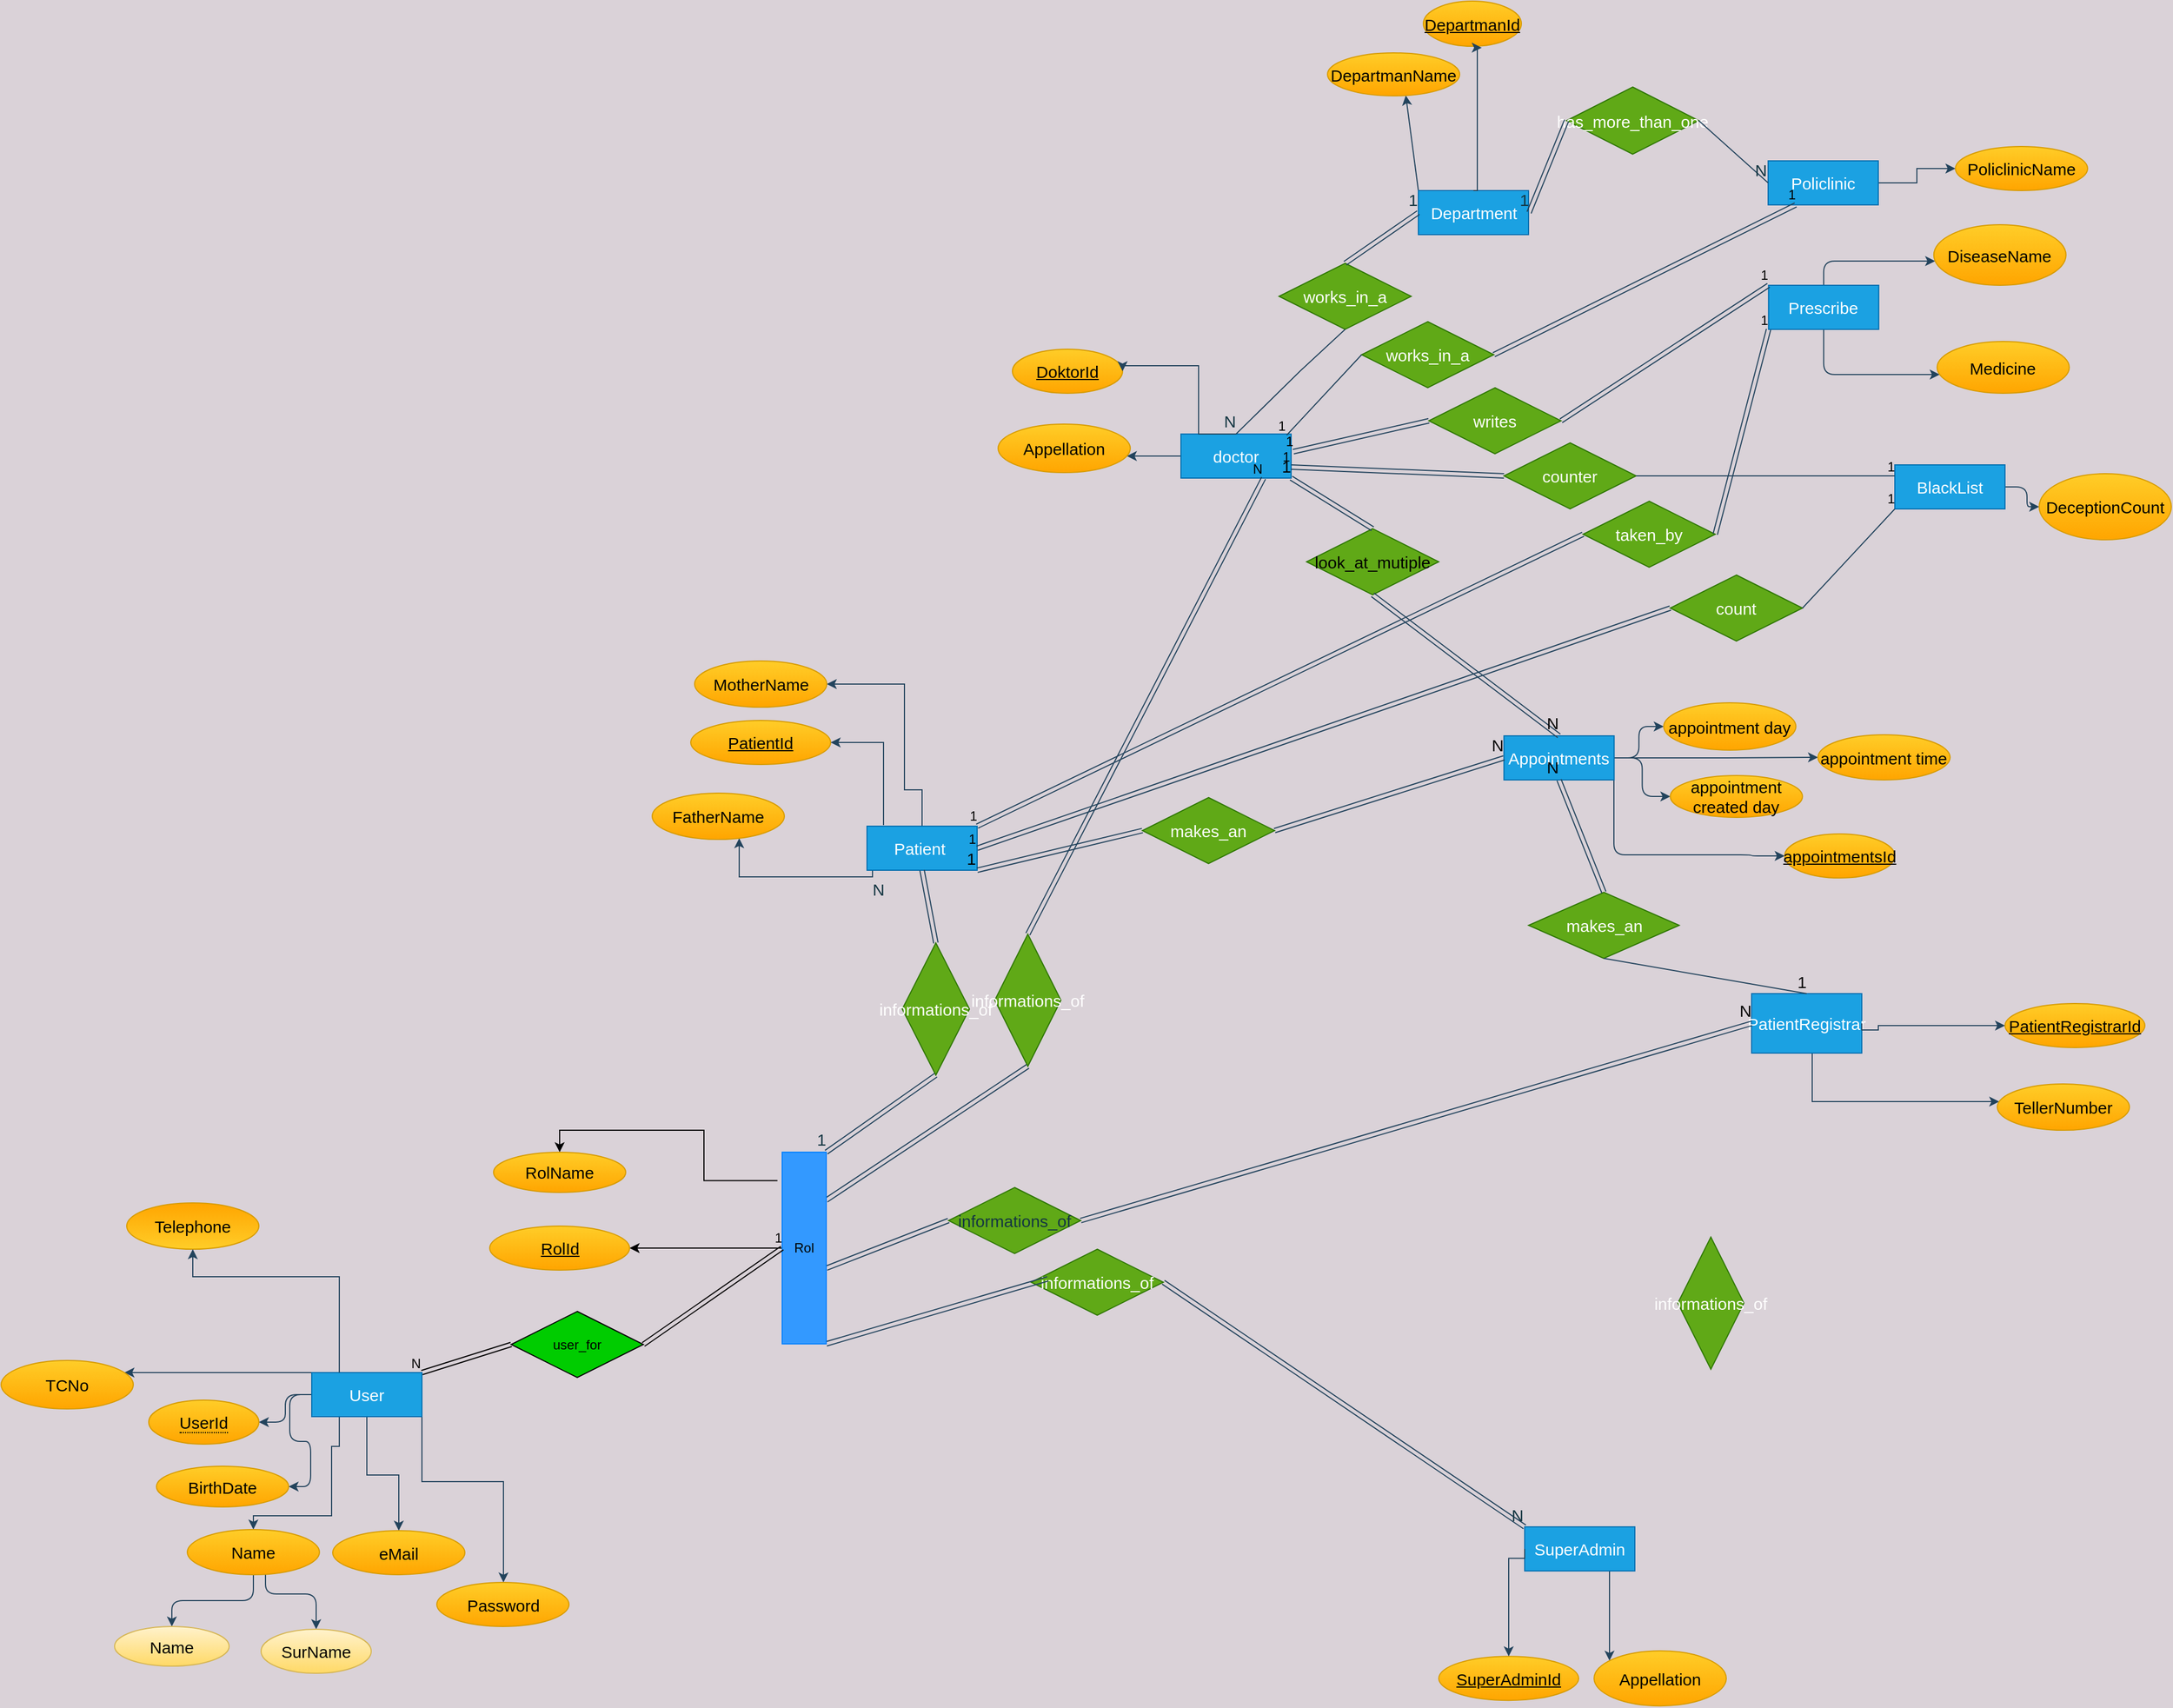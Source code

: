 <mxfile version="14.6.1" type="device" pages="3"><diagram id="uoo-feYlj71IpdQQtwXi" name="Page-1"><mxGraphModel dx="3239" dy="1972" grid="0" gridSize="10" guides="1" tooltips="1" connect="1" arrows="1" fold="1" page="1" pageScale="1" pageWidth="827" pageHeight="1169" background="#DAD2D8" math="0" shadow="0"><root><mxCell id="0"/><mxCell id="1" parent="0"/><mxCell id="DQ1K6QpYtlFkq78ERx-i-110" value="" style="edgeStyle=orthogonalEdgeStyle;rounded=0;orthogonalLoop=1;jettySize=auto;html=1;strokeColor=#23445d;fontColor=#143642;labelBackgroundColor=#DAD2D8;fontSize=15;fillColor=#bac8d3;" parent="1" source="DQ1K6QpYtlFkq78ERx-i-9" target="DQ1K6QpYtlFkq78ERx-i-109" edge="1"><mxGeometry relative="1" as="geometry"><Array as="points"><mxPoint x="172" y="83"/><mxPoint x="172" y="83"/></Array></mxGeometry></mxCell><mxCell id="DQ1K6QpYtlFkq78ERx-i-9" value="doctor" style="whiteSpace=wrap;html=1;align=center;fillColor=#1ba1e2;strokeColor=#006EAF;fontColor=#ffffff;fontSize=15;" parent="1" vertex="1"><mxGeometry x="211" y="63" width="100" height="40" as="geometry"/></mxCell><mxCell id="DQ1K6QpYtlFkq78ERx-i-42" value="" style="edgeStyle=orthogonalEdgeStyle;rounded=0;orthogonalLoop=1;jettySize=auto;html=1;strokeColor=#23445d;fontColor=#143642;labelBackgroundColor=#DAD2D8;fontSize=15;fillColor=#bac8d3;" parent="1" source="DQ1K6QpYtlFkq78ERx-i-31" target="DQ1K6QpYtlFkq78ERx-i-41" edge="1"><mxGeometry relative="1" as="geometry"><Array as="points"><mxPoint x="434" y="-262"/></Array></mxGeometry></mxCell><mxCell id="DQ1K6QpYtlFkq78ERx-i-31" value="Department" style="whiteSpace=wrap;html=1;align=center;fillColor=#1ba1e2;strokeColor=#006EAF;fontColor=#ffffff;fontSize=15;" parent="1" vertex="1"><mxGeometry x="426.5" y="-158" width="100" height="40" as="geometry"/></mxCell><mxCell id="DQ1K6QpYtlFkq78ERx-i-39" value="DoktorId" style="ellipse;whiteSpace=wrap;html=1;align=center;fontStyle=4;fillColor=#ffcd28;strokeColor=#d79b00;fontSize=15;gradientColor=#ffa500;" parent="1" vertex="1"><mxGeometry x="58" y="-14" width="100" height="40" as="geometry"/></mxCell><mxCell id="DQ1K6QpYtlFkq78ERx-i-40" value="" style="edgeStyle=orthogonalEdgeStyle;rounded=0;orthogonalLoop=1;jettySize=auto;html=1;exitX=0.5;exitY=0;exitDx=0;exitDy=0;strokeColor=#23445d;fontColor=#143642;labelBackgroundColor=#DAD2D8;entryX=1;entryY=0.5;entryDx=0;entryDy=0;fontSize=15;fillColor=#bac8d3;" parent="1" source="DQ1K6QpYtlFkq78ERx-i-9" target="DQ1K6QpYtlFkq78ERx-i-39" edge="1"><mxGeometry relative="1" as="geometry"><mxPoint x="303" y="110" as="sourcePoint"/><mxPoint x="328" y="191.504" as="targetPoint"/><Array as="points"><mxPoint x="227" y="63"/><mxPoint x="227" y="1"/></Array></mxGeometry></mxCell><mxCell id="DQ1K6QpYtlFkq78ERx-i-41" value="DepartmanName" style="ellipse;whiteSpace=wrap;html=1;fillColor=#ffcd28;strokeColor=#d79b00;fontSize=15;gradientColor=#ffa500;" parent="1" vertex="1"><mxGeometry x="344" y="-283" width="120" height="39" as="geometry"/></mxCell><mxCell id="DQ1K6QpYtlFkq78ERx-i-45" value="DepartmanId" style="ellipse;whiteSpace=wrap;html=1;align=center;fontStyle=4;fillColor=#ffcd28;strokeColor=#d79b00;fontSize=15;gradientColor=#ffa500;" parent="1" vertex="1"><mxGeometry x="431" y="-330" width="89" height="41" as="geometry"/></mxCell><mxCell id="DQ1K6QpYtlFkq78ERx-i-47" value="" style="edgeStyle=orthogonalEdgeStyle;rounded=0;orthogonalLoop=1;jettySize=auto;html=1;exitX=0.5;exitY=0;exitDx=0;exitDy=0;entryX=0.596;entryY=1.032;entryDx=0;entryDy=0;entryPerimeter=0;strokeColor=#23445d;fontColor=#143642;labelBackgroundColor=#DAD2D8;fontSize=15;fillColor=#bac8d3;" parent="1" source="DQ1K6QpYtlFkq78ERx-i-31" target="DQ1K6QpYtlFkq78ERx-i-45" edge="1"><mxGeometry relative="1" as="geometry"><mxPoint x="715.5" y="-43.0" as="sourcePoint"/><mxPoint x="715.5" y="-94" as="targetPoint"/><Array as="points"><mxPoint x="480" y="-158"/></Array></mxGeometry></mxCell><mxCell id="DQ1K6QpYtlFkq78ERx-i-54" value="" style="edgeStyle=orthogonalEdgeStyle;rounded=0;orthogonalLoop=1;jettySize=auto;html=1;strokeColor=#23445d;fontColor=#143642;labelBackgroundColor=#DAD2D8;fontSize=15;fillColor=#bac8d3;" parent="1" source="DQ1K6QpYtlFkq78ERx-i-50" target="DQ1K6QpYtlFkq78ERx-i-53" edge="1"><mxGeometry relative="1" as="geometry"/></mxCell><mxCell id="DQ1K6QpYtlFkq78ERx-i-50" value="Policlinic" style="whiteSpace=wrap;html=1;align=center;fillColor=#1ba1e2;strokeColor=#006EAF;fontColor=#ffffff;fontSize=15;" parent="1" vertex="1"><mxGeometry x="744" y="-185" width="100" height="40" as="geometry"/></mxCell><mxCell id="DQ1K6QpYtlFkq78ERx-i-53" value="PoliclinicName" style="ellipse;whiteSpace=wrap;html=1;fillColor=#ffcd28;strokeColor=#d79b00;fontSize=15;gradientColor=#ffa500;" parent="1" vertex="1"><mxGeometry x="914" y="-198" width="120" height="40" as="geometry"/></mxCell><mxCell id="DQ1K6QpYtlFkq78ERx-i-58" value="&lt;font style=&quot;vertical-align: inherit ; font-size: 15px&quot;&gt;&lt;font style=&quot;vertical-align: inherit ; font-size: 15px&quot;&gt;&lt;font style=&quot;vertical-align: inherit ; font-size: 15px&quot;&gt;&lt;font style=&quot;vertical-align: inherit ; font-size: 15px&quot;&gt;works_in_a&lt;/font&gt;&lt;/font&gt;&lt;/font&gt;&lt;/font&gt;" style="shape=rhombus;perimeter=rhombusPerimeter;whiteSpace=wrap;html=1;align=center;fillColor=#60a917;strokeColor=#2D7600;fontSize=15;fontColor=#ffffff;" parent="1" vertex="1"><mxGeometry x="300" y="-92" width="120" height="60" as="geometry"/></mxCell><mxCell id="DQ1K6QpYtlFkq78ERx-i-65" value="&lt;font style=&quot;vertical-align: inherit ; font-size: 15px&quot;&gt;&lt;font style=&quot;vertical-align: inherit ; font-size: 15px&quot;&gt;has_more_than_one&lt;/font&gt;&lt;/font&gt;" style="shape=rhombus;perimeter=rhombusPerimeter;whiteSpace=wrap;html=1;align=center;fillColor=#60a917;strokeColor=#2D7600;fontSize=15;fontColor=#ffffff;" parent="1" vertex="1"><mxGeometry x="561" y="-252" width="120" height="61" as="geometry"/></mxCell><mxCell id="DQ1K6QpYtlFkq78ERx-i-68" value="" style="shape=link;html=1;rounded=0;entryX=0;entryY=0.5;entryDx=0;entryDy=0;exitX=0.5;exitY=0;exitDx=0;exitDy=0;strokeColor=#23445d;fontColor=#143642;labelBackgroundColor=#DAD2D8;fontSize=15;fillColor=#bac8d3;" parent="1" source="DQ1K6QpYtlFkq78ERx-i-58" target="DQ1K6QpYtlFkq78ERx-i-31" edge="1"><mxGeometry relative="1" as="geometry"><mxPoint x="384" y="-108.67" as="sourcePoint"/><mxPoint x="544" y="-108.67" as="targetPoint"/><Array as="points"/></mxGeometry></mxCell><mxCell id="DQ1K6QpYtlFkq78ERx-i-69" value="1" style="resizable=0;html=1;align=right;verticalAlign=bottom;fillColor=#FAE5C7;strokeColor=#0F8B8D;fontColor=#143642;fontSize=15;" parent="DQ1K6QpYtlFkq78ERx-i-68" connectable="0" vertex="1"><mxGeometry x="1" relative="1" as="geometry"/></mxCell><mxCell id="DQ1K6QpYtlFkq78ERx-i-70" value="" style="endArrow=none;html=1;rounded=0;entryX=0.5;entryY=0;entryDx=0;entryDy=0;exitX=0.5;exitY=1;exitDx=0;exitDy=0;strokeColor=#23445d;fontColor=#143642;labelBackgroundColor=#DAD2D8;fontSize=15;fillColor=#bac8d3;" parent="1" source="DQ1K6QpYtlFkq78ERx-i-58" target="DQ1K6QpYtlFkq78ERx-i-9" edge="1"><mxGeometry relative="1" as="geometry"><mxPoint x="316" y="14.33" as="sourcePoint"/><mxPoint x="476" y="14.33" as="targetPoint"/><Array as="points"><mxPoint x="319" y="6"/></Array></mxGeometry></mxCell><mxCell id="DQ1K6QpYtlFkq78ERx-i-71" value="N" style="resizable=0;html=1;align=right;verticalAlign=bottom;fillColor=#FAE5C7;strokeColor=#0F8B8D;fontColor=#143642;fontSize=15;" parent="DQ1K6QpYtlFkq78ERx-i-70" connectable="0" vertex="1"><mxGeometry x="1" relative="1" as="geometry"/></mxCell><mxCell id="DQ1K6QpYtlFkq78ERx-i-72" value="" style="shape=link;html=1;rounded=0;exitX=0;exitY=0.5;exitDx=0;exitDy=0;strokeColor=#23445d;fontColor=#143642;labelBackgroundColor=#DAD2D8;fontSize=15;fillColor=#bac8d3;" parent="1" source="DQ1K6QpYtlFkq78ERx-i-65" edge="1"><mxGeometry relative="1" as="geometry"><mxPoint x="542" y="89" as="sourcePoint"/><mxPoint x="527" y="-138" as="targetPoint"/><Array as="points"/></mxGeometry></mxCell><mxCell id="DQ1K6QpYtlFkq78ERx-i-73" value="1" style="resizable=0;html=1;align=right;verticalAlign=bottom;fillColor=#FAE5C7;strokeColor=#0F8B8D;fontColor=#143642;fontSize=15;" parent="DQ1K6QpYtlFkq78ERx-i-72" connectable="0" vertex="1"><mxGeometry x="1" relative="1" as="geometry"/></mxCell><mxCell id="DQ1K6QpYtlFkq78ERx-i-74" value="" style="endArrow=none;html=1;rounded=0;entryX=0;entryY=0.5;entryDx=0;entryDy=0;exitX=1;exitY=0.5;exitDx=0;exitDy=0;strokeColor=#23445d;fontColor=#143642;labelBackgroundColor=#DAD2D8;fontSize=15;fillColor=#bac8d3;" parent="1" source="DQ1K6QpYtlFkq78ERx-i-65" target="DQ1K6QpYtlFkq78ERx-i-50" edge="1"><mxGeometry relative="1" as="geometry"><mxPoint x="911" y="-77" as="sourcePoint"/><mxPoint x="271" y="73.0" as="targetPoint"/><Array as="points"/></mxGeometry></mxCell><mxCell id="DQ1K6QpYtlFkq78ERx-i-75" value="N" style="resizable=0;html=1;align=right;verticalAlign=bottom;fillColor=#FAE5C7;strokeColor=#0F8B8D;fontColor=#143642;fontSize=15;" parent="DQ1K6QpYtlFkq78ERx-i-74" connectable="0" vertex="1"><mxGeometry x="1" relative="1" as="geometry"/></mxCell><mxCell id="DQ1K6QpYtlFkq78ERx-i-109" value="Appellation" style="ellipse;whiteSpace=wrap;html=1;fillColor=#ffcd28;strokeColor=#d79b00;fontSize=15;gradientColor=#ffa500;" parent="1" vertex="1"><mxGeometry x="45" y="54" width="120" height="44" as="geometry"/></mxCell><mxCell id="DQ1K6QpYtlFkq78ERx-i-163" value="" style="edgeStyle=orthogonalEdgeStyle;rounded=0;orthogonalLoop=1;jettySize=auto;html=1;strokeColor=#23445d;fontColor=#143642;labelBackgroundColor=#DAD2D8;fontSize=15;fillColor=#bac8d3;" parent="1" source="DQ1K6QpYtlFkq78ERx-i-167" target="DQ1K6QpYtlFkq78ERx-i-174" edge="1"><mxGeometry relative="1" as="geometry"><Array as="points"><mxPoint x="784" y="669"/></Array></mxGeometry></mxCell><mxCell id="DQ1K6QpYtlFkq78ERx-i-167" value="&lt;font style=&quot;vertical-align: inherit; font-size: 15px;&quot;&gt;&lt;font style=&quot;vertical-align: inherit; font-size: 15px;&quot;&gt;PatientRegistrar&lt;/font&gt;&lt;/font&gt;" style="whiteSpace=wrap;html=1;align=center;fillColor=#1ba1e2;strokeColor=#006EAF;fontColor=#ffffff;fontSize=15;" parent="1" vertex="1"><mxGeometry x="729" y="571" width="100" height="54" as="geometry"/></mxCell><mxCell id="DQ1K6QpYtlFkq78ERx-i-174" value="TellerNumber" style="ellipse;whiteSpace=wrap;html=1;fillColor=#ffcd28;strokeColor=#d79b00;fontSize=15;gradientColor=#ffa500;" parent="1" vertex="1"><mxGeometry x="952" y="653" width="120" height="42" as="geometry"/></mxCell><mxCell id="DQ1K6QpYtlFkq78ERx-i-177" value="&lt;font style=&quot;vertical-align: inherit; font-size: 15px;&quot;&gt;&lt;font style=&quot;vertical-align: inherit; font-size: 15px;&quot;&gt;PatientRegistrarId&lt;/font&gt;&lt;/font&gt;" style="ellipse;whiteSpace=wrap;html=1;align=center;fontStyle=4;fillColor=#ffcd28;strokeColor=#d79b00;fontSize=15;gradientColor=#ffa500;" parent="1" vertex="1"><mxGeometry x="959" y="580" width="127" height="40" as="geometry"/></mxCell><mxCell id="DQ1K6QpYtlFkq78ERx-i-205" value="" style="edgeStyle=orthogonalEdgeStyle;rounded=0;orthogonalLoop=1;jettySize=auto;html=1;exitX=0.25;exitY=1;exitDx=0;exitDy=0;strokeColor=#23445d;fontColor=#143642;labelBackgroundColor=#DAD2D8;fontSize=15;fillColor=#bac8d3;" parent="1" source="DQ1K6QpYtlFkq78ERx-i-226" target="DQ1K6QpYtlFkq78ERx-i-214" edge="1"><mxGeometry relative="1" as="geometry"><Array as="points"><mxPoint x="-553" y="982"/><mxPoint x="-560" y="982"/><mxPoint x="-560" y="1045"/></Array></mxGeometry></mxCell><mxCell id="DQ1K6QpYtlFkq78ERx-i-206" value="" style="edgeStyle=orthogonalEdgeStyle;rounded=0;orthogonalLoop=1;jettySize=auto;html=1;strokeColor=#23445d;fontColor=#143642;labelBackgroundColor=#DAD2D8;exitX=0;exitY=0;exitDx=0;exitDy=0;fontSize=15;fillColor=#bac8d3;" parent="1" source="DQ1K6QpYtlFkq78ERx-i-226" target="DQ1K6QpYtlFkq78ERx-i-217" edge="1"><mxGeometry relative="1" as="geometry"><Array as="points"><mxPoint x="-647" y="915"/><mxPoint x="-647" y="915"/></Array></mxGeometry></mxCell><mxCell id="DQ1K6QpYtlFkq78ERx-i-208" value="" style="edgeStyle=orthogonalEdgeStyle;rounded=0;orthogonalLoop=1;jettySize=auto;html=1;exitX=0.5;exitY=1;exitDx=0;exitDy=0;strokeColor=#23445d;fontColor=#143642;labelBackgroundColor=#DAD2D8;fontSize=15;fillColor=#bac8d3;" parent="1" source="DQ1K6QpYtlFkq78ERx-i-226" target="DQ1K6QpYtlFkq78ERx-i-219" edge="1"><mxGeometry relative="1" as="geometry"><Array as="points"><mxPoint x="-528" y="1008"/><mxPoint x="-499" y="1008"/></Array></mxGeometry></mxCell><mxCell id="DQ1K6QpYtlFkq78ERx-i-209" value="" style="edgeStyle=orthogonalEdgeStyle;rounded=0;orthogonalLoop=1;jettySize=auto;html=1;exitX=1;exitY=1;exitDx=0;exitDy=0;strokeColor=#23445d;fontColor=#143642;labelBackgroundColor=#DAD2D8;fontSize=15;fillColor=#bac8d3;" parent="1" source="DQ1K6QpYtlFkq78ERx-i-226" target="DQ1K6QpYtlFkq78ERx-i-220" edge="1"><mxGeometry relative="1" as="geometry"><Array as="points"><mxPoint x="-478" y="1014"/><mxPoint x="-404" y="1014"/></Array></mxGeometry></mxCell><mxCell id="DQ1K6QpYtlFkq78ERx-i-210" value="" style="edgeStyle=orthogonalEdgeStyle;rounded=0;orthogonalLoop=1;jettySize=auto;html=1;strokeColor=#23445d;fontColor=#143642;labelBackgroundColor=#DAD2D8;fontSize=15;fillColor=#bac8d3;" parent="1" source="DQ1K6QpYtlFkq78ERx-i-211" target="DQ1K6QpYtlFkq78ERx-i-223" edge="1"><mxGeometry relative="1" as="geometry"><Array as="points"><mxPoint x="600" y="1114.08"/><mxPoint x="600" y="1114.08"/></Array></mxGeometry></mxCell><mxCell id="DQ1K6QpYtlFkq78ERx-i-211" value="&lt;span style=&quot;font-size: 15px;&quot;&gt;SuperAdmin&lt;/span&gt;" style="whiteSpace=wrap;html=1;align=center;fillColor=#1ba1e2;strokeColor=#006EAF;fontColor=#ffffff;fontSize=15;" parent="1" vertex="1"><mxGeometry x="523" y="1055.08" width="100" height="40" as="geometry"/></mxCell><mxCell id="DQ1K6QpYtlFkq78ERx-i-272" value="" style="edgeStyle=orthogonalEdgeStyle;curved=0;rounded=1;sketch=0;orthogonalLoop=1;jettySize=auto;html=1;fontColor=#143642;strokeColor=#23445d;fillColor=#bac8d3;fontSize=15;" parent="1" source="DQ1K6QpYtlFkq78ERx-i-214" target="DQ1K6QpYtlFkq78ERx-i-271" edge="1"><mxGeometry relative="1" as="geometry"/></mxCell><mxCell id="DQ1K6QpYtlFkq78ERx-i-274" value="" style="edgeStyle=orthogonalEdgeStyle;curved=0;rounded=1;sketch=0;orthogonalLoop=1;jettySize=auto;html=1;fontColor=#143642;strokeColor=#23445d;fillColor=#bac8d3;entryX=0.5;entryY=0;entryDx=0;entryDy=0;fontSize=15;" parent="1" source="DQ1K6QpYtlFkq78ERx-i-214" target="DQ1K6QpYtlFkq78ERx-i-275" edge="1"><mxGeometry relative="1" as="geometry"><mxPoint x="-564" y="1157.5" as="targetPoint"/><Array as="points"><mxPoint x="-620" y="1116"/><mxPoint x="-574" y="1116"/><mxPoint x="-574" y="1140"/></Array></mxGeometry></mxCell><mxCell id="DQ1K6QpYtlFkq78ERx-i-214" value="&lt;font style=&quot;vertical-align: inherit; font-size: 15px;&quot;&gt;&lt;font style=&quot;vertical-align: inherit; font-size: 15px;&quot;&gt;Name&lt;/font&gt;&lt;/font&gt;" style="ellipse;whiteSpace=wrap;html=1;fillColor=#ffcd28;strokeColor=#d79b00;fontSize=15;gradientColor=#ffa500;" parent="1" vertex="1"><mxGeometry x="-691" y="1057.5" width="120" height="41" as="geometry"/></mxCell><mxCell id="DQ1K6QpYtlFkq78ERx-i-217" value="&lt;font style=&quot;vertical-align: inherit; font-size: 15px;&quot;&gt;&lt;font style=&quot;vertical-align: inherit; font-size: 15px;&quot;&gt;TCNo&lt;/font&gt;&lt;/font&gt;" style="ellipse;whiteSpace=wrap;html=1;fillColor=#ffcd28;strokeColor=#d79b00;fontSize=15;gradientColor=#ffa500;" parent="1" vertex="1"><mxGeometry x="-860" y="904" width="120" height="44" as="geometry"/></mxCell><mxCell id="DQ1K6QpYtlFkq78ERx-i-219" value="&lt;font style=&quot;vertical-align: inherit; font-size: 15px;&quot;&gt;&lt;font style=&quot;vertical-align: inherit; font-size: 15px;&quot;&gt;eMail&lt;/font&gt;&lt;/font&gt;" style="ellipse;whiteSpace=wrap;html=1;fillColor=#ffcd28;strokeColor=#d79b00;fontSize=15;gradientColor=#ffa500;" parent="1" vertex="1"><mxGeometry x="-559" y="1058.5" width="120" height="40" as="geometry"/></mxCell><mxCell id="DQ1K6QpYtlFkq78ERx-i-220" value="&lt;font style=&quot;vertical-align: inherit; font-size: 15px;&quot;&gt;&lt;font style=&quot;vertical-align: inherit; font-size: 15px;&quot;&gt;&lt;font style=&quot;vertical-align: inherit; font-size: 15px;&quot;&gt;&lt;font style=&quot;vertical-align: inherit; font-size: 15px;&quot;&gt;Password&lt;/font&gt;&lt;/font&gt;&lt;/font&gt;&lt;/font&gt;" style="ellipse;whiteSpace=wrap;html=1;fillColor=#ffcd28;strokeColor=#d79b00;fontSize=15;gradientColor=#ffa500;" parent="1" vertex="1"><mxGeometry x="-464.5" y="1105.5" width="120" height="40" as="geometry"/></mxCell><mxCell id="DQ1K6QpYtlFkq78ERx-i-221" value="&lt;font style=&quot;vertical-align: inherit; font-size: 15px;&quot;&gt;&lt;font style=&quot;vertical-align: inherit; font-size: 15px;&quot;&gt;SuperAdminId&lt;/font&gt;&lt;/font&gt;" style="ellipse;whiteSpace=wrap;html=1;align=center;fontStyle=4;fillColor=#ffcd28;strokeColor=#d79b00;fontSize=15;gradientColor=#ffa500;" parent="1" vertex="1"><mxGeometry x="445" y="1172.58" width="127" height="40" as="geometry"/></mxCell><mxCell id="DQ1K6QpYtlFkq78ERx-i-222" value="" style="edgeStyle=orthogonalEdgeStyle;rounded=0;orthogonalLoop=1;jettySize=auto;html=1;entryX=0.5;entryY=0;entryDx=0;entryDy=0;exitX=0;exitY=0.5;exitDx=0;exitDy=0;strokeColor=#23445d;fontColor=#143642;labelBackgroundColor=#DAD2D8;fontSize=15;fillColor=#bac8d3;" parent="1" source="DQ1K6QpYtlFkq78ERx-i-211" target="DQ1K6QpYtlFkq78ERx-i-221" edge="1"><mxGeometry relative="1" as="geometry"><mxPoint x="621" y="683.08" as="sourcePoint"/><mxPoint x="621" y="730.08" as="targetPoint"/><Array as="points"><mxPoint x="509" y="1083.58"/></Array></mxGeometry></mxCell><mxCell id="DQ1K6QpYtlFkq78ERx-i-223" value="Appellation" style="ellipse;whiteSpace=wrap;html=1;fillColor=#ffcd28;strokeColor=#d79b00;fontSize=15;gradientColor=#ffa500;" parent="1" vertex="1"><mxGeometry x="586" y="1167.58" width="120" height="50" as="geometry"/></mxCell><mxCell id="DQ1K6QpYtlFkq78ERx-i-188" value="" style="edgeStyle=orthogonalEdgeStyle;rounded=0;orthogonalLoop=1;jettySize=auto;html=1;exitX=0.5;exitY=0;exitDx=0;exitDy=0;strokeColor=#23445d;fontColor=#143642;labelBackgroundColor=#DAD2D8;fontSize=15;fillColor=#bac8d3;" parent="1" source="DQ1K6QpYtlFkq78ERx-i-192" target="DQ1K6QpYtlFkq78ERx-i-199" edge="1"><mxGeometry relative="1" as="geometry"><Array as="points"><mxPoint x="-24" y="386"/><mxPoint x="-40" y="386"/></Array></mxGeometry></mxCell><mxCell id="DQ1K6QpYtlFkq78ERx-i-191" value="" style="edgeStyle=orthogonalEdgeStyle;rounded=0;orthogonalLoop=1;jettySize=auto;html=1;strokeColor=#23445d;fontColor=#143642;labelBackgroundColor=#DAD2D8;fontSize=15;fillColor=#bac8d3;" parent="1" source="DQ1K6QpYtlFkq78ERx-i-192" target="DQ1K6QpYtlFkq78ERx-i-204" edge="1"><mxGeometry relative="1" as="geometry"><Array as="points"><mxPoint x="-69" y="465"/><mxPoint x="-190" y="465"/></Array></mxGeometry></mxCell><mxCell id="DQ1K6QpYtlFkq78ERx-i-192" value="&lt;font style=&quot;vertical-align: inherit; font-size: 15px;&quot;&gt;&lt;font style=&quot;vertical-align: inherit; font-size: 15px;&quot;&gt;Patient&amp;nbsp;&lt;/font&gt;&lt;/font&gt;" style="whiteSpace=wrap;html=1;align=center;fillColor=#1ba1e2;strokeColor=#006EAF;fontColor=#ffffff;fontSize=15;" parent="1" vertex="1"><mxGeometry x="-74" y="419" width="100" height="40" as="geometry"/></mxCell><mxCell id="DQ1K6QpYtlFkq78ERx-i-199" value="&lt;font style=&quot;vertical-align: inherit ; font-size: 15px&quot;&gt;&lt;font style=&quot;vertical-align: inherit ; font-size: 15px&quot;&gt;MotherName&lt;/font&gt;&lt;/font&gt;" style="ellipse;whiteSpace=wrap;html=1;fillColor=#ffcd28;strokeColor=#d79b00;fontSize=15;gradientColor=#ffa500;" parent="1" vertex="1"><mxGeometry x="-230.5" y="269" width="120" height="42" as="geometry"/></mxCell><mxCell id="DQ1K6QpYtlFkq78ERx-i-202" value="&lt;font style=&quot;vertical-align: inherit; font-size: 15px;&quot;&gt;&lt;font style=&quot;vertical-align: inherit; font-size: 15px;&quot;&gt;PatientId&lt;/font&gt;&lt;/font&gt;" style="ellipse;whiteSpace=wrap;html=1;align=center;fontStyle=4;fillColor=#ffcd28;strokeColor=#d79b00;fontSize=15;gradientColor=#ffa500;" parent="1" vertex="1"><mxGeometry x="-234" y="323" width="127" height="40" as="geometry"/></mxCell><mxCell id="DQ1K6QpYtlFkq78ERx-i-204" value="FatherName" style="ellipse;whiteSpace=wrap;html=1;fillColor=#ffcd28;strokeColor=#d79b00;fontSize=15;gradientColor=#ffa500;" parent="1" vertex="1"><mxGeometry x="-269" y="389" width="120" height="42" as="geometry"/></mxCell><mxCell id="DQ1K6QpYtlFkq78ERx-i-228" value="" style="edgeStyle=orthogonalEdgeStyle;curved=0;rounded=1;sketch=0;orthogonalLoop=1;jettySize=auto;html=1;strokeColor=#23445d;fontColor=#143642;labelBackgroundColor=#DAD2D8;entryX=1;entryY=0.5;entryDx=0;entryDy=0;fontSize=15;fillColor=#bac8d3;" parent="1" source="DQ1K6QpYtlFkq78ERx-i-226" target="DQ1K6QpYtlFkq78ERx-i-227" edge="1"><mxGeometry relative="1" as="geometry"/></mxCell><mxCell id="DQ1K6QpYtlFkq78ERx-i-232" value="" style="edgeStyle=orthogonalEdgeStyle;curved=0;rounded=1;sketch=0;orthogonalLoop=1;jettySize=auto;html=1;entryX=1;entryY=0.5;entryDx=0;entryDy=0;strokeColor=#23445d;fontColor=#143642;labelBackgroundColor=#DAD2D8;fontSize=15;fillColor=#bac8d3;" parent="1" source="DQ1K6QpYtlFkq78ERx-i-226" target="DQ1K6QpYtlFkq78ERx-i-231" edge="1"><mxGeometry relative="1" as="geometry"><Array as="points"/></mxGeometry></mxCell><mxCell id="DQ1K6QpYtlFkq78ERx-i-226" value="User" style="whiteSpace=wrap;html=1;align=center;rounded=0;sketch=0;fillColor=#1ba1e2;strokeColor=#006EAF;fontColor=#ffffff;fontSize=15;" parent="1" vertex="1"><mxGeometry x="-578.01" y="915" width="100" height="40" as="geometry"/></mxCell><mxCell id="DQ1K6QpYtlFkq78ERx-i-227" value="BirthDate" style="ellipse;whiteSpace=wrap;html=1;rounded=0;sketch=0;fillColor=#ffcd28;strokeColor=#d79b00;fontSize=15;gradientColor=#ffa500;" parent="1" vertex="1"><mxGeometry x="-719" y="1000" width="120" height="37" as="geometry"/></mxCell><mxCell id="DQ1K6QpYtlFkq78ERx-i-231" value="&lt;span style=&quot;border-bottom: 1px dotted; font-size: 15px;&quot;&gt;UserId&lt;/span&gt;" style="ellipse;whiteSpace=wrap;html=1;align=center;rounded=0;sketch=0;fillColor=#ffcd28;strokeColor=#d79b00;fontSize=15;gradientColor=#ffa500;" parent="1" vertex="1"><mxGeometry x="-726" y="940" width="100" height="40" as="geometry"/></mxCell><mxCell id="DQ1K6QpYtlFkq78ERx-i-235" value="" style="edgeStyle=orthogonalEdgeStyle;rounded=0;orthogonalLoop=1;jettySize=auto;html=1;entryX=1;entryY=0.5;entryDx=0;entryDy=0;strokeColor=#23445d;fontColor=#143642;labelBackgroundColor=#DAD2D8;fontSize=15;fillColor=#bac8d3;" parent="1" target="DQ1K6QpYtlFkq78ERx-i-202" edge="1"><mxGeometry relative="1" as="geometry"><Array as="points"><mxPoint x="-59" y="343"/></Array><mxPoint x="-59" y="418" as="sourcePoint"/><mxPoint x="-180.0" y="537" as="targetPoint"/></mxGeometry></mxCell><mxCell id="DQ1K6QpYtlFkq78ERx-i-241" value="informations_of" style="shape=rhombus;perimeter=rhombusPerimeter;whiteSpace=wrap;html=1;align=center;rounded=0;sketch=0;fillColor=#60a917;strokeColor=#2D7600;fontSize=15;fontColor=#ffffff;direction=south;" parent="1" vertex="1"><mxGeometry x="-42.0" y="525" width="61" height="120" as="geometry"/></mxCell><mxCell id="DQ1K6QpYtlFkq78ERx-i-242" value="" style="shape=link;html=1;rounded=0;exitX=0;exitY=0.5;exitDx=0;exitDy=0;strokeColor=#23445d;fontColor=#143642;labelBackgroundColor=#DAD2D8;entryX=0.5;entryY=1;entryDx=0;entryDy=0;fontSize=15;fillColor=#bac8d3;" parent="1" source="DQ1K6QpYtlFkq78ERx-i-241" target="DQ1K6QpYtlFkq78ERx-i-192" edge="1"><mxGeometry relative="1" as="geometry"><mxPoint x="425" y="693" as="sourcePoint"/><mxPoint x="-33" y="486" as="targetPoint"/></mxGeometry></mxCell><mxCell id="DQ1K6QpYtlFkq78ERx-i-243" value="N" style="resizable=0;html=1;align=right;verticalAlign=bottom;fillColor=#FAE5C7;strokeColor=#0F8B8D;fontColor=#143642;fontSize=15;" parent="DQ1K6QpYtlFkq78ERx-i-242" connectable="0" vertex="1"><mxGeometry x="1" relative="1" as="geometry"><mxPoint x="-34" y="28" as="offset"/></mxGeometry></mxCell><mxCell id="DQ1K6QpYtlFkq78ERx-i-244" value="" style="shape=link;html=1;rounded=0;exitX=1;exitY=0.5;exitDx=0;exitDy=0;strokeColor=#23445d;fontColor=#143642;labelBackgroundColor=#DAD2D8;fontSize=15;fillColor=#bac8d3;entryX=0;entryY=0;entryDx=0;entryDy=0;" parent="1" source="DQ1K6QpYtlFkq78ERx-i-241" target="86t9MgJWd1c_ZtYZZeme-1" edge="1"><mxGeometry relative="1" as="geometry"><mxPoint x="262" y="553" as="sourcePoint"/><mxPoint x="-183" y="698" as="targetPoint"/></mxGeometry></mxCell><mxCell id="DQ1K6QpYtlFkq78ERx-i-245" value="1" style="resizable=0;html=1;align=right;verticalAlign=bottom;fillColor=#FAE5C7;strokeColor=#0F8B8D;fontColor=#143642;fontSize=15;" parent="DQ1K6QpYtlFkq78ERx-i-244" connectable="0" vertex="1"><mxGeometry x="1" relative="1" as="geometry"/></mxCell><mxCell id="DQ1K6QpYtlFkq78ERx-i-246" value="informations_of" style="shape=rhombus;perimeter=rhombusPerimeter;whiteSpace=wrap;html=1;align=center;rounded=0;sketch=0;fillColor=#60a917;strokeColor=#2D7600;fontSize=15;fontColor=#ffffff;" parent="1" vertex="1"><mxGeometry x="75" y="803" width="120" height="60" as="geometry"/></mxCell><mxCell id="DQ1K6QpYtlFkq78ERx-i-247" value="" style="shape=link;html=1;rounded=0;strokeColor=#23445d;fontColor=#143642;labelBackgroundColor=#DAD2D8;fontSize=15;fillColor=#bac8d3;exitX=0.126;exitY=0.449;exitDx=0;exitDy=0;exitPerimeter=0;entryX=1;entryY=0;entryDx=0;entryDy=0;" parent="1" source="DQ1K6QpYtlFkq78ERx-i-246" target="86t9MgJWd1c_ZtYZZeme-1" edge="1"><mxGeometry relative="1" as="geometry"><mxPoint x="336" y="741" as="sourcePoint"/><mxPoint x="-2" y="767" as="targetPoint"/></mxGeometry></mxCell><mxCell id="DQ1K6QpYtlFkq78ERx-i-248" value="1" style="resizable=0;html=1;align=right;verticalAlign=bottom;fillColor=#FAE5C7;strokeColor=#0F8B8D;fontColor=#143642;fontSize=15;" parent="DQ1K6QpYtlFkq78ERx-i-247" connectable="0" vertex="1"><mxGeometry x="1" relative="1" as="geometry"/></mxCell><mxCell id="DQ1K6QpYtlFkq78ERx-i-249" value="" style="shape=link;html=1;rounded=0;entryX=0;entryY=0;entryDx=0;entryDy=0;exitX=1;exitY=0.5;exitDx=0;exitDy=0;strokeColor=#23445d;fontColor=#143642;labelBackgroundColor=#DAD2D8;fontSize=15;fillColor=#bac8d3;" parent="1" source="DQ1K6QpYtlFkq78ERx-i-246" target="DQ1K6QpYtlFkq78ERx-i-211" edge="1"><mxGeometry relative="1" as="geometry"><mxPoint x="60" y="892" as="sourcePoint"/><mxPoint x="220" y="892" as="targetPoint"/></mxGeometry></mxCell><mxCell id="DQ1K6QpYtlFkq78ERx-i-250" value="N" style="resizable=0;html=1;align=right;verticalAlign=bottom;fillColor=#FAE5C7;strokeColor=#0F8B8D;fontColor=#143642;fontSize=15;" parent="DQ1K6QpYtlFkq78ERx-i-249" connectable="0" vertex="1"><mxGeometry x="1" relative="1" as="geometry"/></mxCell><mxCell id="DQ1K6QpYtlFkq78ERx-i-252" value="&lt;span style=&quot;color: rgb(20 , 54 , 66)&quot;&gt;informations_of&lt;/span&gt;" style="shape=rhombus;perimeter=rhombusPerimeter;whiteSpace=wrap;html=1;align=center;rounded=0;sketch=0;strokeColor=#2D7600;fillColor=#60a917;fontSize=15;fontColor=#ffffff;" parent="1" vertex="1"><mxGeometry y="747" width="120" height="60" as="geometry"/></mxCell><mxCell id="DQ1K6QpYtlFkq78ERx-i-253" value="" style="shape=link;html=1;rounded=0;fontColor=#143642;strokeColor=#23445d;fillColor=#bac8d3;entryX=0;entryY=0.5;entryDx=0;entryDy=0;exitX=1;exitY=0.5;exitDx=0;exitDy=0;fontSize=15;" parent="1" source="DQ1K6QpYtlFkq78ERx-i-252" target="DQ1K6QpYtlFkq78ERx-i-167" edge="1"><mxGeometry relative="1" as="geometry"><mxPoint x="665" y="501" as="sourcePoint"/><mxPoint x="825" y="501" as="targetPoint"/></mxGeometry></mxCell><mxCell id="DQ1K6QpYtlFkq78ERx-i-254" value="N" style="resizable=0;html=1;align=right;verticalAlign=bottom;fontSize=15;" parent="DQ1K6QpYtlFkq78ERx-i-253" connectable="0" vertex="1"><mxGeometry x="1" relative="1" as="geometry"/></mxCell><mxCell id="DQ1K6QpYtlFkq78ERx-i-255" value="" style="shape=link;html=1;rounded=0;fontColor=#143642;strokeColor=#23445d;fillColor=#bac8d3;exitX=0;exitY=0.5;exitDx=0;exitDy=0;fontSize=15;entryX=0.605;entryY=-0.004;entryDx=0;entryDy=0;entryPerimeter=0;" parent="1" source="DQ1K6QpYtlFkq78ERx-i-252" target="86t9MgJWd1c_ZtYZZeme-1" edge="1"><mxGeometry relative="1" as="geometry"><mxPoint x="470" y="685" as="sourcePoint"/><mxPoint x="-97" y="755" as="targetPoint"/></mxGeometry></mxCell><mxCell id="DQ1K6QpYtlFkq78ERx-i-256" value="1" style="resizable=0;html=1;align=right;verticalAlign=bottom;fontSize=15;" parent="DQ1K6QpYtlFkq78ERx-i-255" connectable="0" vertex="1"><mxGeometry x="1" relative="1" as="geometry"/></mxCell><mxCell id="DQ1K6QpYtlFkq78ERx-i-262" value="" style="edgeStyle=orthogonalEdgeStyle;curved=0;rounded=1;sketch=0;orthogonalLoop=1;jettySize=auto;html=1;fontColor=#143642;strokeColor=#23445d;fillColor=#bac8d3;fontSize=15;" parent="1" source="DQ1K6QpYtlFkq78ERx-i-258" target="DQ1K6QpYtlFkq78ERx-i-261" edge="1"><mxGeometry relative="1" as="geometry"/></mxCell><mxCell id="DQ1K6QpYtlFkq78ERx-i-264" value="" style="edgeStyle=orthogonalEdgeStyle;curved=0;rounded=1;sketch=0;orthogonalLoop=1;jettySize=auto;html=1;fontColor=#143642;strokeColor=#23445d;fillColor=#bac8d3;fontSize=15;" parent="1" source="DQ1K6QpYtlFkq78ERx-i-258" target="DQ1K6QpYtlFkq78ERx-i-263" edge="1"><mxGeometry relative="1" as="geometry"/></mxCell><mxCell id="DQ1K6QpYtlFkq78ERx-i-266" value="" style="edgeStyle=orthogonalEdgeStyle;curved=0;rounded=1;sketch=0;orthogonalLoop=1;jettySize=auto;html=1;fontColor=#143642;strokeColor=#23445d;fillColor=#bac8d3;entryX=0;entryY=0.5;entryDx=0;entryDy=0;fontSize=15;" parent="1" source="DQ1K6QpYtlFkq78ERx-i-258" target="DQ1K6QpYtlFkq78ERx-i-265" edge="1"><mxGeometry relative="1" as="geometry"/></mxCell><mxCell id="DQ1K6QpYtlFkq78ERx-i-268" value="" style="edgeStyle=orthogonalEdgeStyle;curved=0;rounded=1;sketch=0;orthogonalLoop=1;jettySize=auto;html=1;fontColor=#143642;strokeColor=#23445d;fillColor=#bac8d3;entryX=0;entryY=0.5;entryDx=0;entryDy=0;fontSize=15;" parent="1" source="DQ1K6QpYtlFkq78ERx-i-258" target="86t9MgJWd1c_ZtYZZeme-26" edge="1"><mxGeometry relative="1" as="geometry"><mxPoint x="729.0" y="450" as="targetPoint"/><Array as="points"><mxPoint x="604" y="445"/><mxPoint x="729" y="445"/></Array></mxGeometry></mxCell><mxCell id="DQ1K6QpYtlFkq78ERx-i-258" value="Appointments" style="whiteSpace=wrap;html=1;align=center;rounded=0;sketch=0;strokeColor=#006EAF;fillColor=#1ba1e2;fontSize=15;fontColor=#ffffff;" parent="1" vertex="1"><mxGeometry x="504.2" y="337" width="100" height="40" as="geometry"/></mxCell><mxCell id="DQ1K6QpYtlFkq78ERx-i-261" value="appointment time" style="ellipse;whiteSpace=wrap;html=1;rounded=0;strokeColor=#d79b00;fillColor=#ffcd28;sketch=0;fontSize=15;gradientColor=#ffa500;" parent="1" vertex="1"><mxGeometry x="789.2" y="336" width="120" height="41" as="geometry"/></mxCell><mxCell id="DQ1K6QpYtlFkq78ERx-i-263" value="appointment day" style="ellipse;whiteSpace=wrap;html=1;rounded=0;strokeColor=#d79b00;fillColor=#ffcd28;sketch=0;fontSize=15;gradientColor=#ffa500;" parent="1" vertex="1"><mxGeometry x="649.2" y="307" width="120" height="43" as="geometry"/></mxCell><mxCell id="DQ1K6QpYtlFkq78ERx-i-265" value="appointment created day" style="ellipse;whiteSpace=wrap;html=1;rounded=0;strokeColor=#d79b00;fillColor=#ffcd28;sketch=0;fontSize=15;gradientColor=#ffa500;" parent="1" vertex="1"><mxGeometry x="655.2" y="373" width="120" height="38" as="geometry"/></mxCell><mxCell id="DQ1K6QpYtlFkq78ERx-i-269" value="makes_an" style="shape=rhombus;perimeter=rhombusPerimeter;whiteSpace=wrap;html=1;align=center;rounded=0;sketch=0;strokeColor=#2D7600;fillColor=#60a917;fontSize=15;fontColor=#ffffff;" parent="1" vertex="1"><mxGeometry x="176" y="393" width="120" height="60" as="geometry"/></mxCell><mxCell id="DQ1K6QpYtlFkq78ERx-i-271" value="Name" style="ellipse;whiteSpace=wrap;html=1;strokeColor=#d6b656;fillColor=#fff2cc;fontSize=15;gradientColor=#ffd966;" parent="1" vertex="1"><mxGeometry x="-757" y="1145.5" width="104" height="36" as="geometry"/></mxCell><mxCell id="DQ1K6QpYtlFkq78ERx-i-275" value="SurName" style="ellipse;whiteSpace=wrap;html=1;align=center;rounded=0;sketch=0;strokeColor=#d6b656;fillColor=#fff2cc;fontSize=15;gradientColor=#ffd966;" parent="1" vertex="1"><mxGeometry x="-624" y="1148" width="100" height="40" as="geometry"/></mxCell><mxCell id="DQ1K6QpYtlFkq78ERx-i-280" value="" style="edgeStyle=orthogonalEdgeStyle;rounded=0;orthogonalLoop=1;jettySize=auto;html=1;strokeColor=#23445d;fontColor=#143642;labelBackgroundColor=#DAD2D8;entryX=0;entryY=0.5;entryDx=0;entryDy=0;exitX=1;exitY=0.5;exitDx=0;exitDy=0;fontSize=15;fillColor=#bac8d3;" parent="1" source="DQ1K6QpYtlFkq78ERx-i-167" target="DQ1K6QpYtlFkq78ERx-i-177" edge="1"><mxGeometry relative="1" as="geometry"><Array as="points"><mxPoint x="844" y="604"/><mxPoint x="844" y="600"/></Array><mxPoint x="794.0" y="634" as="sourcePoint"/><mxPoint x="963.725" y="679" as="targetPoint"/></mxGeometry></mxCell><mxCell id="DQ1K6QpYtlFkq78ERx-i-283" value="" style="shape=link;html=1;rounded=0;fontColor=#143642;strokeColor=#23445d;fillColor=#bac8d3;entryX=0;entryY=0.5;entryDx=0;entryDy=0;exitX=1;exitY=0.5;exitDx=0;exitDy=0;fontSize=15;" parent="1" source="DQ1K6QpYtlFkq78ERx-i-269" target="DQ1K6QpYtlFkq78ERx-i-258" edge="1"><mxGeometry relative="1" as="geometry"><mxPoint x="367" y="535" as="sourcePoint"/><mxPoint x="527" y="535" as="targetPoint"/></mxGeometry></mxCell><mxCell id="DQ1K6QpYtlFkq78ERx-i-284" value="N" style="resizable=0;html=1;align=right;verticalAlign=bottom;fontSize=15;" parent="DQ1K6QpYtlFkq78ERx-i-283" connectable="0" vertex="1"><mxGeometry x="1" relative="1" as="geometry"/></mxCell><mxCell id="DQ1K6QpYtlFkq78ERx-i-285" value="" style="shape=link;html=1;rounded=0;fontColor=#143642;strokeColor=#23445d;fillColor=#bac8d3;entryX=1;entryY=1;entryDx=0;entryDy=0;exitX=0;exitY=0.5;exitDx=0;exitDy=0;fontSize=15;" parent="1" source="DQ1K6QpYtlFkq78ERx-i-269" target="DQ1K6QpYtlFkq78ERx-i-192" edge="1"><mxGeometry relative="1" as="geometry"><mxPoint x="367" y="535" as="sourcePoint"/><mxPoint x="527" y="535" as="targetPoint"/></mxGeometry></mxCell><mxCell id="DQ1K6QpYtlFkq78ERx-i-286" value="1" style="resizable=0;html=1;align=right;verticalAlign=bottom;fontSize=15;" parent="DQ1K6QpYtlFkq78ERx-i-285" connectable="0" vertex="1"><mxGeometry x="1" relative="1" as="geometry"/></mxCell><mxCell id="DQ1K6QpYtlFkq78ERx-i-287" value="makes_an" style="shape=rhombus;perimeter=rhombusPerimeter;whiteSpace=wrap;html=1;align=center;rounded=0;sketch=0;strokeColor=#2D7600;fillColor=#60a917;direction=west;fontSize=15;fontColor=#ffffff;" parent="1" vertex="1"><mxGeometry x="526.5" y="479" width="136.8" height="60" as="geometry"/></mxCell><mxCell id="DQ1K6QpYtlFkq78ERx-i-288" value="" style="endArrow=none;html=1;rounded=0;fontColor=#143642;strokeColor=#23445d;fillColor=#bac8d3;entryX=0.5;entryY=0;entryDx=0;entryDy=0;exitX=0.5;exitY=0;exitDx=0;exitDy=0;fontSize=15;" parent="1" source="DQ1K6QpYtlFkq78ERx-i-287" target="DQ1K6QpYtlFkq78ERx-i-167" edge="1"><mxGeometry relative="1" as="geometry"><mxPoint x="367" y="514" as="sourcePoint"/><mxPoint x="527" y="514" as="targetPoint"/></mxGeometry></mxCell><mxCell id="DQ1K6QpYtlFkq78ERx-i-289" value="1" style="resizable=0;html=1;align=right;verticalAlign=bottom;fontSize=15;" parent="DQ1K6QpYtlFkq78ERx-i-288" connectable="0" vertex="1"><mxGeometry x="1" relative="1" as="geometry"/></mxCell><mxCell id="DQ1K6QpYtlFkq78ERx-i-290" value="" style="shape=link;html=1;rounded=0;fontColor=#143642;strokeColor=#23445d;fillColor=#bac8d3;entryX=0.5;entryY=1;entryDx=0;entryDy=0;exitX=0.5;exitY=1;exitDx=0;exitDy=0;fontSize=15;" parent="1" source="DQ1K6QpYtlFkq78ERx-i-287" target="DQ1K6QpYtlFkq78ERx-i-258" edge="1"><mxGeometry relative="1" as="geometry"><mxPoint x="367" y="514" as="sourcePoint"/><mxPoint x="527" y="514" as="targetPoint"/></mxGeometry></mxCell><mxCell id="DQ1K6QpYtlFkq78ERx-i-291" value="N" style="resizable=0;html=1;align=right;verticalAlign=bottom;fontSize=15;" parent="DQ1K6QpYtlFkq78ERx-i-290" connectable="0" vertex="1"><mxGeometry x="1" relative="1" as="geometry"/></mxCell><mxCell id="DQ1K6QpYtlFkq78ERx-i-292" value="&lt;span style=&quot;color: rgb(0 , 0 , 0) ; font-size: 15px&quot;&gt;look_at_mutiple&lt;/span&gt;" style="shape=rhombus;perimeter=rhombusPerimeter;whiteSpace=wrap;html=1;align=center;rounded=0;sketch=0;strokeColor=#2D7600;fillColor=#60a917;fontSize=15;fontColor=#ffffff;" parent="1" vertex="1"><mxGeometry x="325" y="148.99" width="120" height="60" as="geometry"/></mxCell><mxCell id="DQ1K6QpYtlFkq78ERx-i-295" value="" style="shape=link;html=1;rounded=0;fontColor=#143642;strokeColor=#23445d;fillColor=#bac8d3;entryX=0.5;entryY=0;entryDx=0;entryDy=0;exitX=0.5;exitY=1;exitDx=0;exitDy=0;fontSize=15;" parent="1" source="DQ1K6QpYtlFkq78ERx-i-292" target="DQ1K6QpYtlFkq78ERx-i-258" edge="1"><mxGeometry relative="1" as="geometry"><mxPoint x="367" y="123" as="sourcePoint"/><mxPoint x="527" y="123" as="targetPoint"/></mxGeometry></mxCell><mxCell id="DQ1K6QpYtlFkq78ERx-i-296" value="N" style="resizable=0;html=1;align=right;verticalAlign=bottom;fontSize=15;" parent="DQ1K6QpYtlFkq78ERx-i-295" connectable="0" vertex="1"><mxGeometry x="1" relative="1" as="geometry"/></mxCell><mxCell id="DQ1K6QpYtlFkq78ERx-i-297" value="" style="shape=link;html=1;rounded=0;fontColor=#143642;strokeColor=#23445d;fillColor=#bac8d3;entryX=1;entryY=1;entryDx=0;entryDy=0;exitX=0.5;exitY=0;exitDx=0;exitDy=0;fontSize=15;" parent="1" source="DQ1K6QpYtlFkq78ERx-i-292" target="DQ1K6QpYtlFkq78ERx-i-9" edge="1"><mxGeometry relative="1" as="geometry"><mxPoint x="367" y="375" as="sourcePoint"/><mxPoint x="527" y="375" as="targetPoint"/></mxGeometry></mxCell><mxCell id="DQ1K6QpYtlFkq78ERx-i-298" value="1" style="resizable=0;html=1;align=right;verticalAlign=bottom;fontSize=15;" parent="DQ1K6QpYtlFkq78ERx-i-297" connectable="0" vertex="1"><mxGeometry x="1" relative="1" as="geometry"/></mxCell><mxCell id="DQ1K6QpYtlFkq78ERx-i-299" value="informations_of" style="shape=rhombus;perimeter=rhombusPerimeter;whiteSpace=wrap;html=1;align=center;rounded=0;sketch=0;strokeColor=#2D7600;fillColor=#60a917;direction=south;fontSize=15;fontColor=#ffffff;" parent="1" vertex="1"><mxGeometry x="42" y="517" width="60" height="120" as="geometry"/></mxCell><mxCell id="DQ1K6QpYtlFkq78ERx-i-300" value="" style="shape=link;html=1;rounded=0;fontColor=#143642;strokeColor=#23445d;fillColor=#bac8d3;exitX=1;exitY=0.5;exitDx=0;exitDy=0;fontSize=15;entryX=0.25;entryY=0;entryDx=0;entryDy=0;" parent="1" source="DQ1K6QpYtlFkq78ERx-i-299" target="86t9MgJWd1c_ZtYZZeme-1" edge="1"><mxGeometry relative="1" as="geometry"><mxPoint x="367" y="408" as="sourcePoint"/><mxPoint x="-145" y="727" as="targetPoint"/></mxGeometry></mxCell><mxCell id="DQ1K6QpYtlFkq78ERx-i-301" value="N" style="resizable=0;html=1;align=right;verticalAlign=bottom;fontSize=15;" parent="DQ1K6QpYtlFkq78ERx-i-300" connectable="0" vertex="1"><mxGeometry x="1" relative="1" as="geometry"/></mxCell><mxCell id="DQ1K6QpYtlFkq78ERx-i-302" value="" style="shape=link;html=1;rounded=0;fontSize=15;fontColor=#143642;strokeColor=#23445d;fillColor=#bac8d3;entryX=0.75;entryY=1;entryDx=0;entryDy=0;exitX=0;exitY=0.5;exitDx=0;exitDy=0;" parent="1" source="DQ1K6QpYtlFkq78ERx-i-299" target="DQ1K6QpYtlFkq78ERx-i-9" edge="1"><mxGeometry relative="1" as="geometry"><mxPoint x="367" y="363" as="sourcePoint"/><mxPoint x="527" y="363" as="targetPoint"/></mxGeometry></mxCell><mxCell id="DQ1K6QpYtlFkq78ERx-i-303" value="N" style="resizable=0;html=1;align=right;verticalAlign=bottom;" parent="DQ1K6QpYtlFkq78ERx-i-302" connectable="0" vertex="1"><mxGeometry x="1" relative="1" as="geometry"/></mxCell><mxCell id="BKCe6NQU1BcYQnEIFIaV-1" value="&lt;font style=&quot;vertical-align: inherit ; font-size: 15px&quot;&gt;&lt;font style=&quot;vertical-align: inherit ; font-size: 15px&quot;&gt;&lt;font style=&quot;vertical-align: inherit ; font-size: 15px&quot;&gt;&lt;font style=&quot;vertical-align: inherit ; font-size: 15px&quot;&gt;works_in_a&lt;/font&gt;&lt;/font&gt;&lt;/font&gt;&lt;/font&gt;" style="shape=rhombus;perimeter=rhombusPerimeter;whiteSpace=wrap;html=1;align=center;fillColor=#60a917;strokeColor=#2D7600;fontSize=15;fontColor=#ffffff;" parent="1" vertex="1"><mxGeometry x="375" y="-39" width="120" height="60" as="geometry"/></mxCell><mxCell id="BKCe6NQU1BcYQnEIFIaV-6" value="" style="shape=link;html=1;rounded=0;fontSize=15;fontColor=#143642;strokeColor=#23445d;fillColor=#bac8d3;entryX=0.25;entryY=1;entryDx=0;entryDy=0;exitX=1;exitY=0.5;exitDx=0;exitDy=0;" parent="1" source="BKCe6NQU1BcYQnEIFIaV-1" target="DQ1K6QpYtlFkq78ERx-i-50" edge="1"><mxGeometry relative="1" as="geometry"><mxPoint x="464" y="1" as="sourcePoint"/><mxPoint x="321" y="73" as="targetPoint"/></mxGeometry></mxCell><mxCell id="BKCe6NQU1BcYQnEIFIaV-7" value="1" style="resizable=0;html=1;align=right;verticalAlign=bottom;" parent="BKCe6NQU1BcYQnEIFIaV-6" connectable="0" vertex="1"><mxGeometry x="1" relative="1" as="geometry"/></mxCell><mxCell id="BKCe6NQU1BcYQnEIFIaV-8" value="" style="endArrow=none;html=1;rounded=0;fontSize=15;fontColor=#143642;strokeColor=#23445d;fillColor=#bac8d3;exitX=0;exitY=0.5;exitDx=0;exitDy=0;" parent="1" source="BKCe6NQU1BcYQnEIFIaV-1" edge="1"><mxGeometry relative="1" as="geometry"><mxPoint x="373" y="23" as="sourcePoint"/><mxPoint x="307" y="64" as="targetPoint"/></mxGeometry></mxCell><mxCell id="BKCe6NQU1BcYQnEIFIaV-9" value="1" style="resizable=0;html=1;align=right;verticalAlign=bottom;" parent="BKCe6NQU1BcYQnEIFIaV-8" connectable="0" vertex="1"><mxGeometry x="1" relative="1" as="geometry"/></mxCell><mxCell id="BKCe6NQU1BcYQnEIFIaV-12" value="" style="edgeStyle=orthogonalEdgeStyle;curved=0;rounded=1;sketch=0;orthogonalLoop=1;jettySize=auto;html=1;fontSize=15;fontColor=#143642;strokeColor=#23445d;fillColor=#bac8d3;" parent="1" source="BKCe6NQU1BcYQnEIFIaV-10" target="BKCe6NQU1BcYQnEIFIaV-11" edge="1"><mxGeometry relative="1" as="geometry"><Array as="points"><mxPoint x="794.37" y="-94"/></Array></mxGeometry></mxCell><mxCell id="BKCe6NQU1BcYQnEIFIaV-14" value="" style="edgeStyle=orthogonalEdgeStyle;curved=0;rounded=1;sketch=0;orthogonalLoop=1;jettySize=auto;html=1;fontSize=15;fontColor=#143642;strokeColor=#23445d;fillColor=#bac8d3;" parent="1" source="BKCe6NQU1BcYQnEIFIaV-10" target="BKCe6NQU1BcYQnEIFIaV-13" edge="1"><mxGeometry relative="1" as="geometry"><Array as="points"><mxPoint x="794.37" y="9"/><mxPoint x="958.37" y="9"/></Array></mxGeometry></mxCell><mxCell id="BKCe6NQU1BcYQnEIFIaV-10" value="Prescribe" style="whiteSpace=wrap;html=1;align=center;rounded=0;sketch=0;fontSize=15;fontColor=#ffffff;strokeColor=#006EAF;fillColor=#1ba1e2;" parent="1" vertex="1"><mxGeometry x="744.37" y="-72" width="100" height="40" as="geometry"/></mxCell><mxCell id="BKCe6NQU1BcYQnEIFIaV-11" value="DiseaseName" style="ellipse;whiteSpace=wrap;html=1;rounded=0;fontSize=15;strokeColor=#d79b00;fillColor=#ffcd28;sketch=0;gradientColor=#ffa500;" parent="1" vertex="1"><mxGeometry x="894.37" y="-127" width="120" height="55" as="geometry"/></mxCell><mxCell id="BKCe6NQU1BcYQnEIFIaV-13" value="Medicine" style="ellipse;whiteSpace=wrap;html=1;rounded=0;fontSize=15;strokeColor=#d79b00;fillColor=#ffcd28;sketch=0;gradientColor=#ffa500;" parent="1" vertex="1"><mxGeometry x="897.37" y="-21" width="120" height="47" as="geometry"/></mxCell><mxCell id="BKCe6NQU1BcYQnEIFIaV-15" value="writes" style="shape=rhombus;perimeter=rhombusPerimeter;whiteSpace=wrap;html=1;align=center;rounded=0;sketch=0;fontSize=15;strokeColor=#2D7600;fillColor=#60a917;fontColor=#ffffff;" parent="1" vertex="1"><mxGeometry x="436" y="21" width="120" height="60" as="geometry"/></mxCell><mxCell id="BKCe6NQU1BcYQnEIFIaV-16" value="" style="shape=link;html=1;rounded=0;fontSize=15;fontColor=#143642;strokeColor=#23445d;fillColor=#bac8d3;exitX=0;exitY=0.5;exitDx=0;exitDy=0;" parent="1" source="BKCe6NQU1BcYQnEIFIaV-15" edge="1"><mxGeometry relative="1" as="geometry"><mxPoint x="755" y="214" as="sourcePoint"/><mxPoint x="313" y="79" as="targetPoint"/></mxGeometry></mxCell><mxCell id="BKCe6NQU1BcYQnEIFIaV-17" value="1" style="resizable=0;html=1;align=right;verticalAlign=bottom;" parent="BKCe6NQU1BcYQnEIFIaV-16" connectable="0" vertex="1"><mxGeometry x="1" relative="1" as="geometry"/></mxCell><mxCell id="BKCe6NQU1BcYQnEIFIaV-18" value="" style="shape=link;html=1;rounded=0;fontSize=15;fontColor=#143642;strokeColor=#23445d;fillColor=#bac8d3;exitX=1;exitY=0.5;exitDx=0;exitDy=0;entryX=0;entryY=0;entryDx=0;entryDy=0;" parent="1" source="BKCe6NQU1BcYQnEIFIaV-15" target="BKCe6NQU1BcYQnEIFIaV-10" edge="1"><mxGeometry relative="1" as="geometry"><mxPoint x="755" y="214" as="sourcePoint"/><mxPoint x="1000" y="22" as="targetPoint"/></mxGeometry></mxCell><mxCell id="BKCe6NQU1BcYQnEIFIaV-19" value="1" style="resizable=0;html=1;align=right;verticalAlign=bottom;" parent="BKCe6NQU1BcYQnEIFIaV-18" connectable="0" vertex="1"><mxGeometry x="1" relative="1" as="geometry"/></mxCell><mxCell id="BKCe6NQU1BcYQnEIFIaV-20" value="taken_by" style="shape=rhombus;perimeter=rhombusPerimeter;whiteSpace=wrap;html=1;align=center;rounded=0;sketch=0;fontSize=15;strokeColor=#2D7600;fillColor=#60a917;fontColor=#ffffff;" parent="1" vertex="1"><mxGeometry x="576" y="124" width="120" height="60" as="geometry"/></mxCell><mxCell id="BKCe6NQU1BcYQnEIFIaV-21" value="" style="shape=link;html=1;rounded=0;fontSize=15;fontColor=#143642;strokeColor=#23445d;fillColor=#bac8d3;entryX=1;entryY=0;entryDx=0;entryDy=0;exitX=0;exitY=0.5;exitDx=0;exitDy=0;" parent="1" source="BKCe6NQU1BcYQnEIFIaV-20" target="DQ1K6QpYtlFkq78ERx-i-192" edge="1"><mxGeometry relative="1" as="geometry"><mxPoint x="434" y="400" as="sourcePoint"/><mxPoint x="594" y="400" as="targetPoint"/></mxGeometry></mxCell><mxCell id="BKCe6NQU1BcYQnEIFIaV-22" value="1" style="resizable=0;html=1;align=right;verticalAlign=bottom;" parent="BKCe6NQU1BcYQnEIFIaV-21" connectable="0" vertex="1"><mxGeometry x="1" relative="1" as="geometry"/></mxCell><mxCell id="BKCe6NQU1BcYQnEIFIaV-23" value="" style="shape=link;html=1;rounded=0;fontSize=15;fontColor=#143642;strokeColor=#23445d;fillColor=#bac8d3;entryX=0;entryY=1;entryDx=0;entryDy=0;exitX=1;exitY=0.5;exitDx=0;exitDy=0;" parent="1" source="BKCe6NQU1BcYQnEIFIaV-20" target="BKCe6NQU1BcYQnEIFIaV-10" edge="1"><mxGeometry relative="1" as="geometry"><mxPoint x="434" y="365" as="sourcePoint"/><mxPoint x="1000" y="42" as="targetPoint"/></mxGeometry></mxCell><mxCell id="BKCe6NQU1BcYQnEIFIaV-24" value="1" style="resizable=0;html=1;align=right;verticalAlign=bottom;" parent="BKCe6NQU1BcYQnEIFIaV-23" connectable="0" vertex="1"><mxGeometry x="1" relative="1" as="geometry"/></mxCell><mxCell id="BKCe6NQU1BcYQnEIFIaV-27" value="" style="edgeStyle=orthogonalEdgeStyle;curved=0;rounded=1;sketch=0;orthogonalLoop=1;jettySize=auto;html=1;fontSize=15;fontColor=#143642;strokeColor=#23445d;fillColor=#bac8d3;" parent="1" source="BKCe6NQU1BcYQnEIFIaV-25" target="BKCe6NQU1BcYQnEIFIaV-26" edge="1"><mxGeometry relative="1" as="geometry"/></mxCell><mxCell id="BKCe6NQU1BcYQnEIFIaV-25" value="BlackList" style="whiteSpace=wrap;html=1;align=center;rounded=0;sketch=0;fontSize=15;fontColor=#ffffff;strokeColor=#006EAF;fillColor=#1ba1e2;" parent="1" vertex="1"><mxGeometry x="859" y="91" width="100" height="40" as="geometry"/></mxCell><mxCell id="BKCe6NQU1BcYQnEIFIaV-26" value="DeceptionCount" style="ellipse;whiteSpace=wrap;html=1;rounded=0;fontSize=15;strokeColor=#d79b00;fillColor=#ffcd28;sketch=0;gradientColor=#ffa500;" parent="1" vertex="1"><mxGeometry x="990" y="98.99" width="120" height="60" as="geometry"/></mxCell><mxCell id="BKCe6NQU1BcYQnEIFIaV-28" value="count" style="shape=rhombus;perimeter=rhombusPerimeter;whiteSpace=wrap;html=1;align=center;rounded=0;sketch=0;fontSize=15;strokeColor=#2D7600;fillColor=#60a917;fontColor=#ffffff;" parent="1" vertex="1"><mxGeometry x="655.2" y="191" width="120" height="60" as="geometry"/></mxCell><mxCell id="BKCe6NQU1BcYQnEIFIaV-31" value="" style="shape=link;html=1;rounded=0;fontSize=15;fontColor=#143642;strokeColor=#23445d;fillColor=#bac8d3;entryX=1;entryY=0.5;entryDx=0;entryDy=0;exitX=0;exitY=0.5;exitDx=0;exitDy=0;" parent="1" source="BKCe6NQU1BcYQnEIFIaV-28" target="DQ1K6QpYtlFkq78ERx-i-192" edge="1"><mxGeometry relative="1" as="geometry"><mxPoint x="470" y="288" as="sourcePoint"/><mxPoint x="630" y="288" as="targetPoint"/></mxGeometry></mxCell><mxCell id="BKCe6NQU1BcYQnEIFIaV-32" value="1" style="resizable=0;html=1;align=right;verticalAlign=bottom;" parent="BKCe6NQU1BcYQnEIFIaV-31" connectable="0" vertex="1"><mxGeometry x="1" relative="1" as="geometry"/></mxCell><mxCell id="BKCe6NQU1BcYQnEIFIaV-33" value="" style="endArrow=none;html=1;rounded=0;fontSize=15;fontColor=#143642;strokeColor=#23445d;fillColor=#bac8d3;entryX=0;entryY=1;entryDx=0;entryDy=0;exitX=1;exitY=0.5;exitDx=0;exitDy=0;" parent="1" source="BKCe6NQU1BcYQnEIFIaV-28" target="BKCe6NQU1BcYQnEIFIaV-25" edge="1"><mxGeometry relative="1" as="geometry"><mxPoint x="470" y="296" as="sourcePoint"/><mxPoint x="630" y="296" as="targetPoint"/></mxGeometry></mxCell><mxCell id="BKCe6NQU1BcYQnEIFIaV-34" value="1" style="resizable=0;html=1;align=right;verticalAlign=bottom;" parent="BKCe6NQU1BcYQnEIFIaV-33" connectable="0" vertex="1"><mxGeometry x="1" relative="1" as="geometry"/></mxCell><mxCell id="BKCe6NQU1BcYQnEIFIaV-35" value="counter" style="shape=rhombus;perimeter=rhombusPerimeter;whiteSpace=wrap;html=1;align=center;rounded=0;sketch=0;fontSize=15;strokeColor=#2D7600;fillColor=#60a917;fontColor=#ffffff;" parent="1" vertex="1"><mxGeometry x="504.2" y="71" width="120" height="60" as="geometry"/></mxCell><mxCell id="BKCe6NQU1BcYQnEIFIaV-36" value="" style="shape=link;html=1;rounded=0;fontSize=15;fontColor=#143642;strokeColor=#23445d;fillColor=#bac8d3;entryX=1;entryY=0.75;entryDx=0;entryDy=0;exitX=0;exitY=0.5;exitDx=0;exitDy=0;" parent="1" source="BKCe6NQU1BcYQnEIFIaV-35" target="DQ1K6QpYtlFkq78ERx-i-9" edge="1"><mxGeometry relative="1" as="geometry"><mxPoint x="470" y="128" as="sourcePoint"/><mxPoint x="630" y="128" as="targetPoint"/></mxGeometry></mxCell><mxCell id="BKCe6NQU1BcYQnEIFIaV-37" value="1" style="resizable=0;html=1;align=right;verticalAlign=bottom;" parent="BKCe6NQU1BcYQnEIFIaV-36" connectable="0" vertex="1"><mxGeometry x="1" relative="1" as="geometry"/></mxCell><mxCell id="BKCe6NQU1BcYQnEIFIaV-38" value="" style="endArrow=none;html=1;rounded=0;fontSize=15;fontColor=#143642;strokeColor=#23445d;fillColor=#bac8d3;entryX=0;entryY=0.25;entryDx=0;entryDy=0;exitX=1;exitY=0.5;exitDx=0;exitDy=0;" parent="1" source="BKCe6NQU1BcYQnEIFIaV-35" target="BKCe6NQU1BcYQnEIFIaV-25" edge="1"><mxGeometry relative="1" as="geometry"><mxPoint x="470" y="128" as="sourcePoint"/><mxPoint x="630" y="128" as="targetPoint"/></mxGeometry></mxCell><mxCell id="BKCe6NQU1BcYQnEIFIaV-39" value="1" style="resizable=0;html=1;align=right;verticalAlign=bottom;" parent="BKCe6NQU1BcYQnEIFIaV-38" connectable="0" vertex="1"><mxGeometry x="1" relative="1" as="geometry"/></mxCell><mxCell id="86t9MgJWd1c_ZtYZZeme-3" value="" style="edgeStyle=orthogonalEdgeStyle;rounded=0;orthogonalLoop=1;jettySize=auto;html=1;entryX=0.5;entryY=0;entryDx=0;entryDy=0;exitX=0.148;exitY=1.107;exitDx=0;exitDy=0;exitPerimeter=0;" edge="1" parent="1" source="86t9MgJWd1c_ZtYZZeme-1" target="86t9MgJWd1c_ZtYZZeme-6"><mxGeometry relative="1" as="geometry"><mxPoint x="-164.0" y="905.95" as="targetPoint"/></mxGeometry></mxCell><mxCell id="86t9MgJWd1c_ZtYZZeme-27" value="" style="edgeStyle=orthogonalEdgeStyle;rounded=0;orthogonalLoop=1;jettySize=auto;html=1;entryX=1;entryY=0.5;entryDx=0;entryDy=0;" edge="1" parent="1" source="86t9MgJWd1c_ZtYZZeme-1" target="86t9MgJWd1c_ZtYZZeme-29"><mxGeometry relative="1" as="geometry"><mxPoint x="-291" y="802" as="targetPoint"/></mxGeometry></mxCell><mxCell id="86t9MgJWd1c_ZtYZZeme-1" value="Rol" style="whiteSpace=wrap;html=1;align=center;strokeColor=#007FFF;fillColor=#3399FF;direction=south;" vertex="1" parent="1"><mxGeometry x="-150.99" y="714.95" width="40" height="174" as="geometry"/></mxCell><mxCell id="86t9MgJWd1c_ZtYZZeme-6" value="&lt;font style=&quot;vertical-align: inherit ; font-size: 15px&quot;&gt;&lt;font style=&quot;vertical-align: inherit ; font-size: 15px&quot;&gt;RolName&lt;/font&gt;&lt;/font&gt;" style="ellipse;whiteSpace=wrap;html=1;fillColor=#ffcd28;strokeColor=#d79b00;fontSize=15;gradientColor=#ffa500;" vertex="1" parent="1"><mxGeometry x="-413" y="714.95" width="120" height="36.5" as="geometry"/></mxCell><mxCell id="86t9MgJWd1c_ZtYZZeme-13" value="Telephone" style="ellipse;whiteSpace=wrap;html=1;fillColor=#ffcd28;strokeColor=#d79b00;fontSize=15;gradientColor=#ffa500;direction=west;" vertex="1" parent="1"><mxGeometry x="-746" y="761" width="120" height="42" as="geometry"/></mxCell><mxCell id="86t9MgJWd1c_ZtYZZeme-14" value="" style="edgeStyle=orthogonalEdgeStyle;rounded=0;orthogonalLoop=1;jettySize=auto;html=1;strokeColor=#23445d;fontColor=#143642;labelBackgroundColor=#DAD2D8;fontSize=15;fillColor=#bac8d3;entryX=0.5;entryY=0;entryDx=0;entryDy=0;exitX=0.25;exitY=0;exitDx=0;exitDy=0;" edge="1" parent="1" source="DQ1K6QpYtlFkq78ERx-i-226" target="86t9MgJWd1c_ZtYZZeme-13"><mxGeometry relative="1" as="geometry"><Array as="points"><mxPoint x="-553" y="828"/><mxPoint x="-686" y="828"/></Array><mxPoint x="543" y="473" as="sourcePoint"/><mxPoint x="643" y="600.688" as="targetPoint"/></mxGeometry></mxCell><mxCell id="86t9MgJWd1c_ZtYZZeme-18" value="" style="shape=link;html=1;rounded=0;entryX=0.5;entryY=1;entryDx=0;entryDy=0;exitX=1;exitY=0.5;exitDx=0;exitDy=0;" edge="1" parent="1" source="86t9MgJWd1c_ZtYZZeme-24" target="86t9MgJWd1c_ZtYZZeme-1"><mxGeometry relative="1" as="geometry"><mxPoint x="-149" y="827" as="sourcePoint"/><mxPoint x="-128" y="900" as="targetPoint"/></mxGeometry></mxCell><mxCell id="86t9MgJWd1c_ZtYZZeme-19" value="1" style="resizable=0;html=1;align=right;verticalAlign=bottom;" connectable="0" vertex="1" parent="86t9MgJWd1c_ZtYZZeme-18"><mxGeometry x="1" relative="1" as="geometry"/></mxCell><mxCell id="86t9MgJWd1c_ZtYZZeme-22" value="" style="shape=link;html=1;rounded=0;entryX=1;entryY=0;entryDx=0;entryDy=0;exitX=0;exitY=0.5;exitDx=0;exitDy=0;" edge="1" parent="1" source="86t9MgJWd1c_ZtYZZeme-24" target="DQ1K6QpYtlFkq78ERx-i-226"><mxGeometry relative="1" as="geometry"><mxPoint x="-269" y="827" as="sourcePoint"/><mxPoint x="-128" y="900" as="targetPoint"/></mxGeometry></mxCell><mxCell id="86t9MgJWd1c_ZtYZZeme-23" value="N" style="resizable=0;html=1;align=right;verticalAlign=bottom;" connectable="0" vertex="1" parent="86t9MgJWd1c_ZtYZZeme-22"><mxGeometry x="1" relative="1" as="geometry"/></mxCell><mxCell id="86t9MgJWd1c_ZtYZZeme-24" value="user_for" style="shape=rhombus;perimeter=rhombusPerimeter;whiteSpace=wrap;html=1;align=center;strokeColor=#000000;fillColor=#00CC00;" vertex="1" parent="1"><mxGeometry x="-397" y="859.5" width="120" height="60" as="geometry"/></mxCell><mxCell id="86t9MgJWd1c_ZtYZZeme-26" value="appointmentsId" style="ellipse;whiteSpace=wrap;html=1;align=center;fontStyle=4;fillColor=#ffcd28;strokeColor=#d79b00;fontSize=15;gradientColor=#ffa500;" vertex="1" parent="1"><mxGeometry x="759" y="426" width="100" height="40" as="geometry"/></mxCell><mxCell id="86t9MgJWd1c_ZtYZZeme-29" value="RolId" style="ellipse;whiteSpace=wrap;html=1;align=center;fontStyle=4;fillColor=#ffcd28;strokeColor=#d79b00;fontSize=15;gradientColor=#ffa500;" vertex="1" parent="1"><mxGeometry x="-416.5" y="781.95" width="127" height="40" as="geometry"/></mxCell><mxCell id="86t9MgJWd1c_ZtYZZeme-30" value="informations_of" style="shape=rhombus;perimeter=rhombusPerimeter;whiteSpace=wrap;html=1;align=center;rounded=0;sketch=0;fillColor=#60a917;strokeColor=#2D7600;fontSize=15;fontColor=#ffffff;direction=south;" vertex="1" parent="1"><mxGeometry x="662" y="791.95" width="60" height="120" as="geometry"/></mxCell></root></mxGraphModel></diagram><diagram id="ZvVmBRXg42ZY9C1ovnv4" name="Page-2"><mxGraphModel dx="1024" dy="592" grid="1" gridSize="10" guides="1" tooltips="1" connect="1" arrows="1" fold="1" page="1" pageScale="1" pageWidth="827" pageHeight="1169" math="0" shadow="0"><root><mxCell id="Ot-44BMCcne34eVxQzaq-0"/><mxCell id="Ot-44BMCcne34eVxQzaq-1" parent="Ot-44BMCcne34eVxQzaq-0"/></root></mxGraphModel></diagram><diagram id="zFM8KR7oDTny_fM41Ogx" name="Sayfa -3"><mxGraphModel dx="1024" dy="592" grid="1" gridSize="10" guides="1" tooltips="1" connect="1" arrows="1" fold="1" page="1" pageScale="1" pageWidth="827" pageHeight="1169" math="0" shadow="0"><root><mxCell id="OjcglswTXhS6mcUmu4x8-0"/><mxCell id="OjcglswTXhS6mcUmu4x8-1" parent="OjcglswTXhS6mcUmu4x8-0"/></root></mxGraphModel></diagram></mxfile>